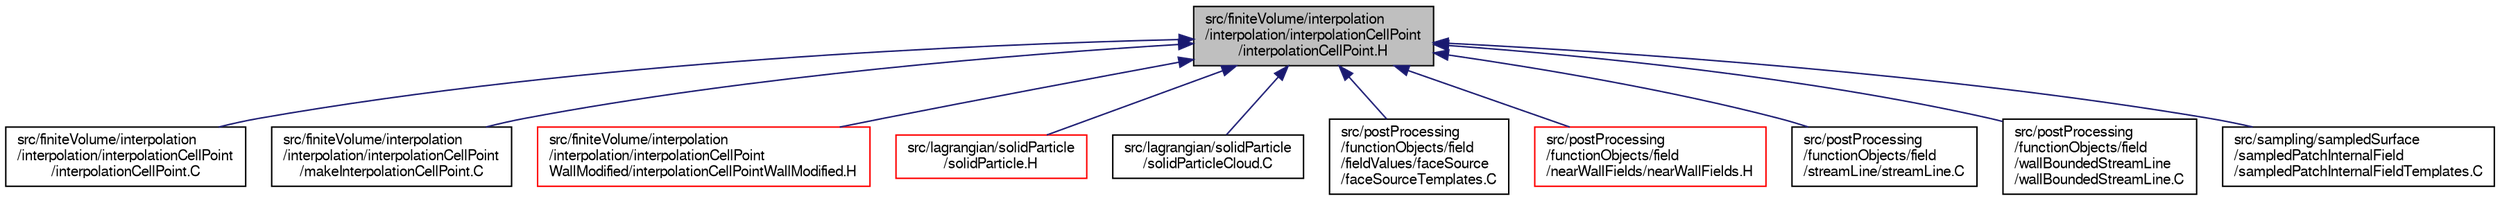digraph "src/finiteVolume/interpolation/interpolation/interpolationCellPoint/interpolationCellPoint.H"
{
  bgcolor="transparent";
  edge [fontname="FreeSans",fontsize="10",labelfontname="FreeSans",labelfontsize="10"];
  node [fontname="FreeSans",fontsize="10",shape=record];
  Node301 [label="src/finiteVolume/interpolation\l/interpolation/interpolationCellPoint\l/interpolationCellPoint.H",height=0.2,width=0.4,color="black", fillcolor="grey75", style="filled", fontcolor="black"];
  Node301 -> Node302 [dir="back",color="midnightblue",fontsize="10",style="solid",fontname="FreeSans"];
  Node302 [label="src/finiteVolume/interpolation\l/interpolation/interpolationCellPoint\l/interpolationCellPoint.C",height=0.2,width=0.4,color="black",URL="$a03797.html"];
  Node301 -> Node303 [dir="back",color="midnightblue",fontsize="10",style="solid",fontname="FreeSans"];
  Node303 [label="src/finiteVolume/interpolation\l/interpolation/interpolationCellPoint\l/makeInterpolationCellPoint.C",height=0.2,width=0.4,color="black",URL="$a03806.html"];
  Node301 -> Node304 [dir="back",color="midnightblue",fontsize="10",style="solid",fontname="FreeSans"];
  Node304 [label="src/finiteVolume/interpolation\l/interpolation/interpolationCellPoint\lWallModified/interpolationCellPointWallModified.H",height=0.2,width=0.4,color="red",URL="$a03833.html"];
  Node301 -> Node307 [dir="back",color="midnightblue",fontsize="10",style="solid",fontname="FreeSans"];
  Node307 [label="src/lagrangian/solidParticle\l/solidParticle.H",height=0.2,width=0.4,color="red",URL="$a06629.html"];
  Node301 -> Node310 [dir="back",color="midnightblue",fontsize="10",style="solid",fontname="FreeSans"];
  Node310 [label="src/lagrangian/solidParticle\l/solidParticleCloud.C",height=0.2,width=0.4,color="black",URL="$a06632.html"];
  Node301 -> Node312 [dir="back",color="midnightblue",fontsize="10",style="solid",fontname="FreeSans"];
  Node312 [label="src/postProcessing\l/functionObjects/field\l/fieldValues/faceSource\l/faceSourceTemplates.C",height=0.2,width=0.4,color="black",URL="$a13304.html"];
  Node301 -> Node313 [dir="back",color="midnightblue",fontsize="10",style="solid",fontname="FreeSans"];
  Node313 [label="src/postProcessing\l/functionObjects/field\l/nearWallFields/nearWallFields.H",height=0.2,width=0.4,color="red",URL="$a13358.html"];
  Node301 -> Node319 [dir="back",color="midnightblue",fontsize="10",style="solid",fontname="FreeSans"];
  Node319 [label="src/postProcessing\l/functionObjects/field\l/streamLine/streamLine.C",height=0.2,width=0.4,color="black",URL="$a13418.html"];
  Node301 -> Node320 [dir="back",color="midnightblue",fontsize="10",style="solid",fontname="FreeSans"];
  Node320 [label="src/postProcessing\l/functionObjects/field\l/wallBoundedStreamLine\l/wallBoundedStreamLine.C",height=0.2,width=0.4,color="black",URL="$a13469.html"];
  Node301 -> Node321 [dir="back",color="midnightblue",fontsize="10",style="solid",fontname="FreeSans"];
  Node321 [label="src/sampling/sampledSurface\l/sampledPatchInternalField\l/sampledPatchInternalFieldTemplates.C",height=0.2,width=0.4,color="black",URL="$a14762.html"];
}
